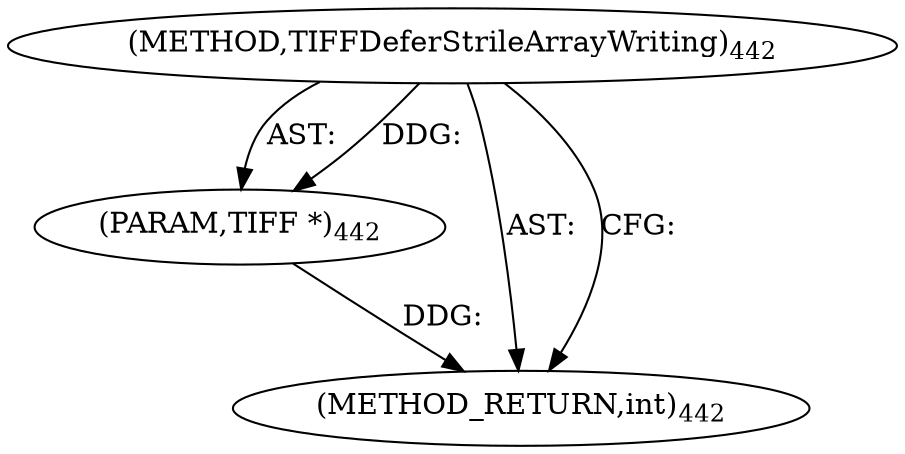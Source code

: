 digraph "TIFFDeferStrileArrayWriting" {  
"8846" [label = <(METHOD,TIFFDeferStrileArrayWriting)<SUB>442</SUB>> ]
"8847" [label = <(PARAM,TIFF *)<SUB>442</SUB>> ]
"8848" [label = <(METHOD_RETURN,int)<SUB>442</SUB>> ]
  "8846" -> "8847"  [ label = "AST: "] 
  "8846" -> "8848"  [ label = "AST: "] 
  "8846" -> "8848"  [ label = "CFG: "] 
  "8847" -> "8848"  [ label = "DDG: "] 
  "8846" -> "8847"  [ label = "DDG: "] 
}
